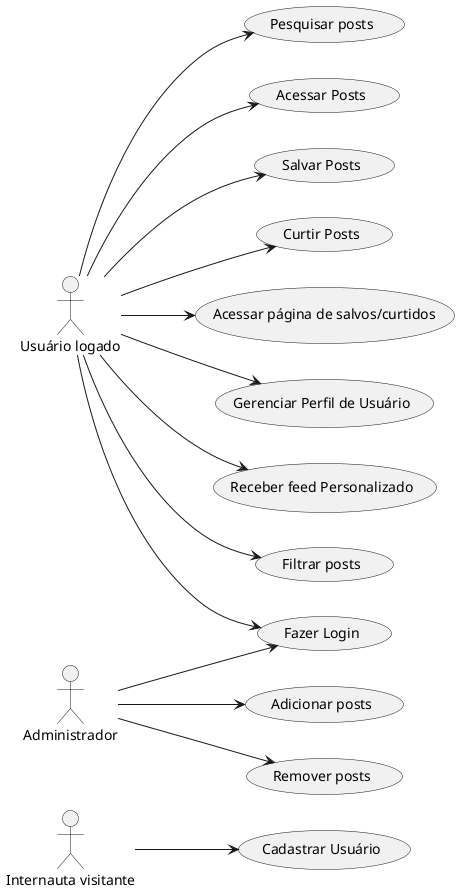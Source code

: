 @startuml casodeuso
left to right direction

actor "Internauta visitante" as Internauta
actor "Usuário logado" as Usuario
actor "Administrador" as admin

usecase "Cadastrar Usuário" as CU01
usecase "Fazer Login" as CU02

usecase "Pesquisar posts" as CU03
usecase "Acessar Posts" as CU04
usecase "Salvar Posts" as CU05
usecase "Curtir Posts" as CU11
usecase "Acessar página de salvos/curtidos" as CU12
usecase "Gerenciar Perfil de Usuário" as CU06
usecase "Receber feed Personalizado" as CU07
usecase "Filtrar posts" as CU10

usecase "Adicionar posts" as CU08
usecase "Remover posts" as CU09

Internauta --> CU01

Usuario --> CU02
Usuario --> CU03
Usuario --> CU04
Usuario --> CU05
Usuario --> CU06
Usuario --> CU07
Usuario --> CU10
Usuario --> CU11
Usuario --> CU12

admin --> CU02
admin --> CU08
admin --> CU09


@enduml